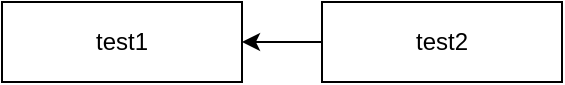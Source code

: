<mxfile version="26.0.13">
  <diagram name="Page-1" id="J3Ygmf08Dzv468VOO20z">
    <mxGraphModel dx="862" dy="549" grid="1" gridSize="10" guides="1" tooltips="1" connect="1" arrows="1" fold="1" page="1" pageScale="1" pageWidth="827" pageHeight="1169" math="0" shadow="0">
      <root>
        <mxCell id="0" />
        <mxCell id="1" parent="0" />
        <mxCell id="TR6X1MnUKsEf6V8LMV4t-1" value="test1" style="rounded=0;whiteSpace=wrap;html=1;" vertex="1" parent="1">
          <mxGeometry x="240" y="80" width="120" height="40" as="geometry" />
        </mxCell>
        <mxCell id="TR6X1MnUKsEf6V8LMV4t-3" style="edgeStyle=orthogonalEdgeStyle;rounded=0;orthogonalLoop=1;jettySize=auto;html=1;exitX=0;exitY=0.5;exitDx=0;exitDy=0;" edge="1" parent="1" source="TR6X1MnUKsEf6V8LMV4t-2" target="TR6X1MnUKsEf6V8LMV4t-1">
          <mxGeometry relative="1" as="geometry" />
        </mxCell>
        <mxCell id="TR6X1MnUKsEf6V8LMV4t-2" value="test2" style="rounded=0;whiteSpace=wrap;html=1;" vertex="1" parent="1">
          <mxGeometry x="400" y="80" width="120" height="40" as="geometry" />
        </mxCell>
      </root>
    </mxGraphModel>
  </diagram>
</mxfile>
